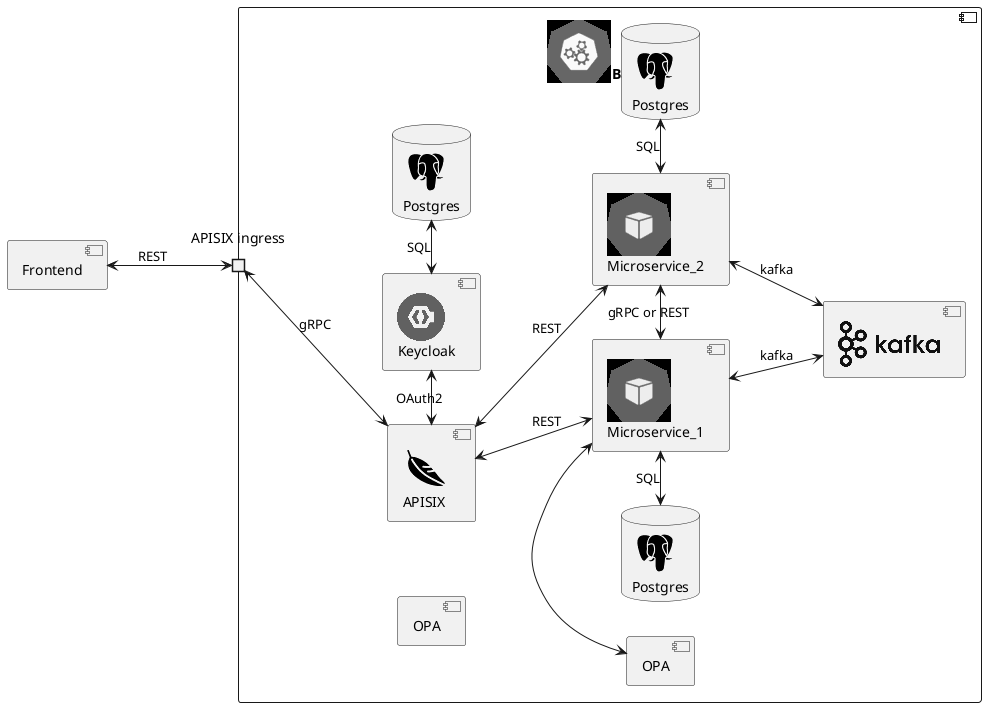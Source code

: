 @startuml
!include <kubernetes/k8s-sprites-unlabeled-25pct>
!include <logos/kafka>
!include <cloudinsight/apache>
!include <cloudinsight/postgresql>
!include <cloudinsight/keycloak>

left to right direction

[Frontend] as front1
component "<$master>BackEnd" {
  port "APISIX ingress" as ing1
  [<$apache>\nAPISIX] as apigw1
  [<$keycloak>\nKeycloak] as oidc1
  database "<$postgresql>\nPostgres" as oidcdb1

  [<$kafka>] as bus1

  [<$pod>\nMicroservice_1] as ms1
  database "<$postgresql>\nPostgres" as ps1
  [<$pod>\nMicroservice_2] as ms2
  database "<$postgresql>\nPostgres" as ps2
  [OPA] as opa1
  [OPA] as opa2
}

front1 <--> ing1 : REST

ing1 <-u-> apigw1 : gRPC
apigw1 <-> oidc1 : OAuth2
oidc1 <-r-> oidcdb1 : SQL


apigw1 <--> ms1 : REST
ms1 <--> bus1 : kafka
ms1 <-l-> ps1 : SQL
ms1 <-l-> opa2

apigw1 <--> ms2 : REST
ms2 <--> bus1 : kafka
ms2 <-r-> ps2 : SQL

ms1 <-> ms2 : gRPC or REST
@enduml
